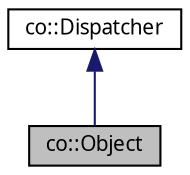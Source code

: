 digraph "co::Object"
{
  edge [fontname="Sans",fontsize="10",labelfontname="Sans",labelfontsize="10"];
  node [fontname="Sans",fontsize="10",shape=record];
  Node1 [label="co::Object",height=0.2,width=0.4,color="black", fillcolor="grey75", style="filled" fontcolor="black"];
  Node2 -> Node1 [dir="back",color="midnightblue",fontsize="10",style="solid",fontname="Sans"];
  Node2 [label="co::Dispatcher",height=0.2,width=0.4,color="black", fillcolor="white", style="filled",URL="$classco_1_1Dispatcher.html",tooltip="A class providing command dispatch functionality to networked objects. "];
}
